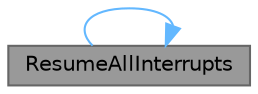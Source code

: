 digraph "ResumeAllInterrupts"
{
 // LATEX_PDF_SIZE
  bgcolor="transparent";
  edge [fontname=Helvetica,fontsize=10,labelfontname=Helvetica,labelfontsize=10];
  node [fontname=Helvetica,fontsize=10,shape=box,height=0.2,width=0.4];
  rankdir="LR";
  Node1 [id="Node000001",label="ResumeAllInterrupts",height=0.2,width=0.4,color="gray40", fillcolor="grey60", style="filled", fontcolor="black",tooltip="Resumes the interrupt status saved with SuspendAllInterrupts()."];
  Node1 -> Node1 [id="edge1_Node000001_Node000001",color="steelblue1",style="solid",tooltip=" "];
}
